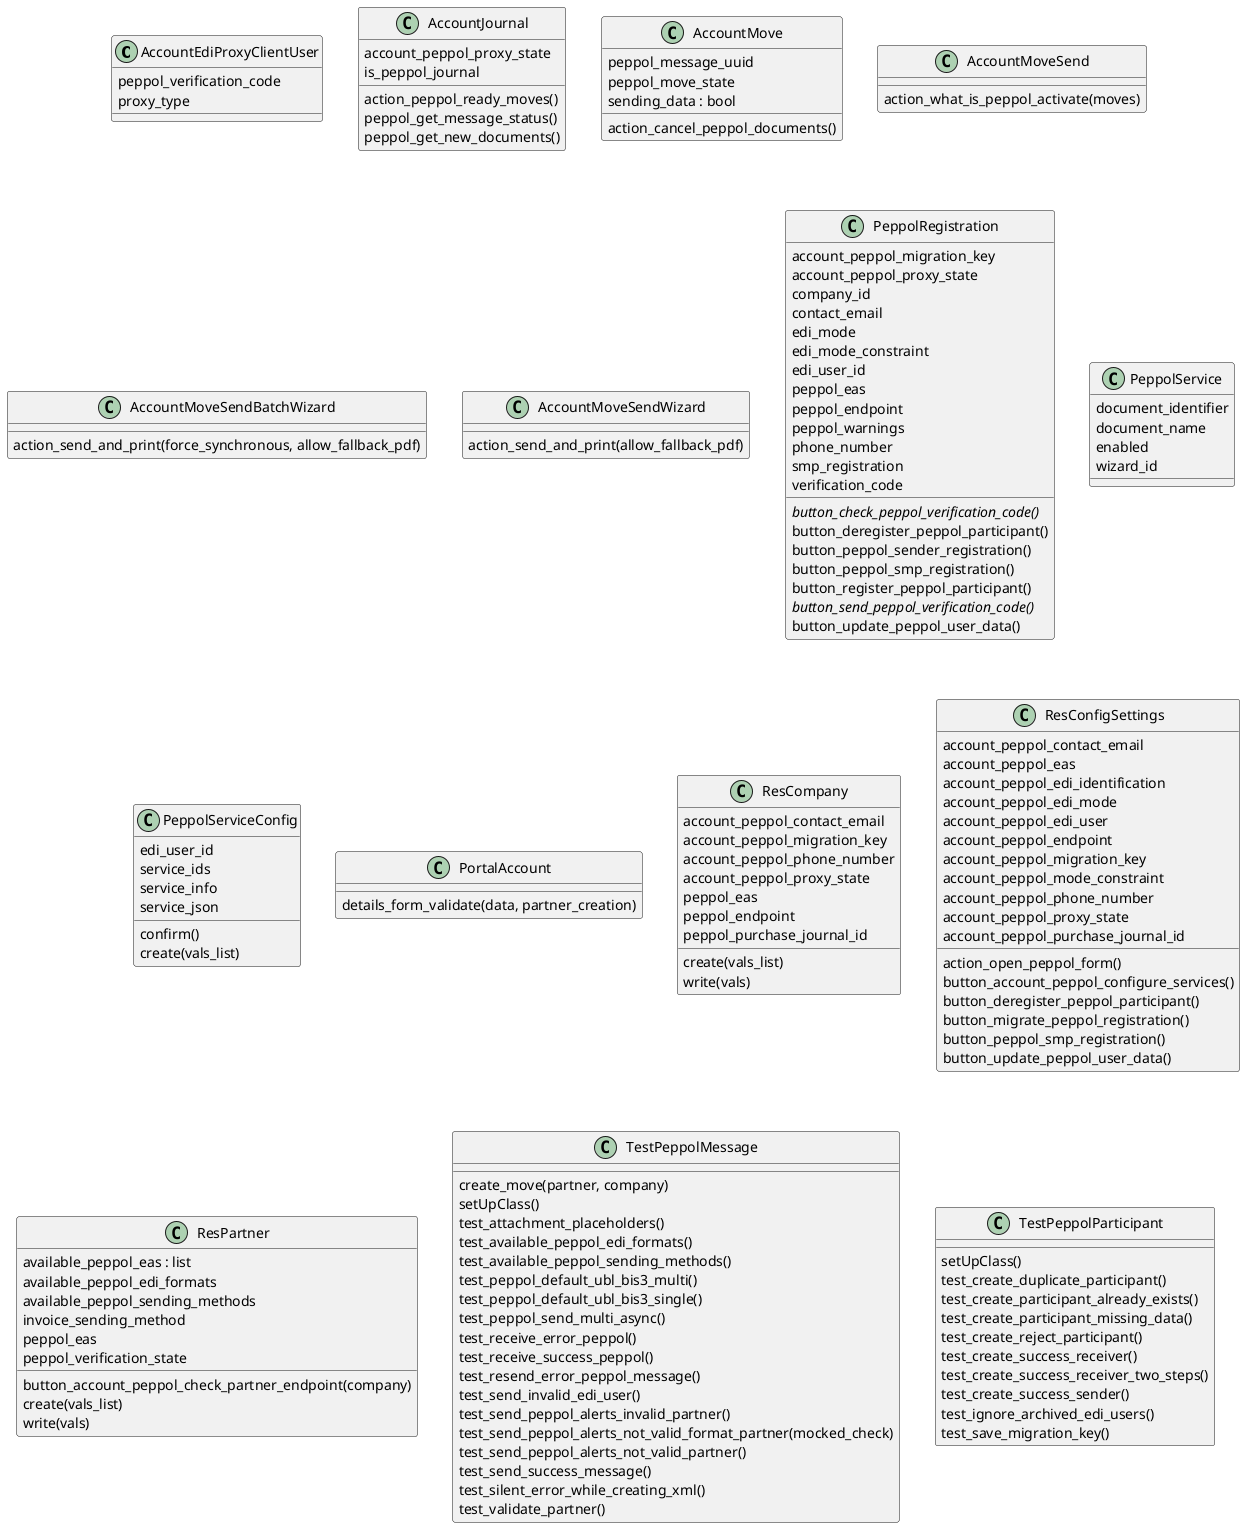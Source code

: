 @startuml classes_account_peppol
set namespaceSeparator none
class "AccountEdiProxyClientUser" as odoo_src.odoo.addons.account_peppol.models.account_edi_proxy_user.AccountEdiProxyClientUser {
  peppol_verification_code
  proxy_type
}
class "AccountJournal" as odoo_src.odoo.addons.account_peppol.models.account_journal.AccountJournal {
  account_peppol_proxy_state
  is_peppol_journal
  action_peppol_ready_moves()
  peppol_get_message_status()
  peppol_get_new_documents()
}
class "AccountMove" as odoo_src.odoo.addons.account_peppol.models.account_move.AccountMove {
  peppol_message_uuid
  peppol_move_state
  sending_data : bool
  action_cancel_peppol_documents()
}
class "AccountMoveSend" as odoo_src.odoo.addons.account_peppol.models.account_move_send.AccountMoveSend {
  action_what_is_peppol_activate(moves)
}
class "AccountMoveSendBatchWizard" as odoo_src.odoo.addons.account_peppol.wizard.account_move_send_batch_wizard.AccountMoveSendBatchWizard {
  action_send_and_print(force_synchronous, allow_fallback_pdf)
}
class "AccountMoveSendWizard" as odoo_src.odoo.addons.account_peppol.wizard.account_move_send_wizard.AccountMoveSendWizard {
  action_send_and_print(allow_fallback_pdf)
}
class "PeppolRegistration" as odoo_src.odoo.addons.account_peppol.wizard.peppol_registration.PeppolRegistration {
  account_peppol_migration_key
  account_peppol_proxy_state
  company_id
  contact_email
  edi_mode
  edi_mode_constraint
  edi_user_id
  peppol_eas
  peppol_endpoint
  peppol_warnings
  phone_number
  smp_registration
  verification_code
  {abstract}button_check_peppol_verification_code()
  button_deregister_peppol_participant()
  button_peppol_sender_registration()
  button_peppol_smp_registration()
  button_register_peppol_participant()
  {abstract}button_send_peppol_verification_code()
  button_update_peppol_user_data()
}
class "PeppolService" as odoo_src.odoo.addons.account_peppol.wizard.service_wizard.PeppolService {
  document_identifier
  document_name
  enabled
  wizard_id
}
class "PeppolServiceConfig" as odoo_src.odoo.addons.account_peppol.wizard.service_wizard.PeppolServiceConfig {
  edi_user_id
  service_ids
  service_info
  service_json
  confirm()
  create(vals_list)
}
class "PortalAccount" as odoo_src.odoo.addons.account_peppol.controllers.portal.PortalAccount {
  details_form_validate(data, partner_creation)
}
class "ResCompany" as odoo_src.odoo.addons.account_peppol.models.res_company.ResCompany {
  account_peppol_contact_email
  account_peppol_migration_key
  account_peppol_phone_number
  account_peppol_proxy_state
  peppol_eas
  peppol_endpoint
  peppol_purchase_journal_id
  create(vals_list)
  write(vals)
}
class "ResConfigSettings" as odoo_src.odoo.addons.account_peppol.models.res_config_settings.ResConfigSettings {
  account_peppol_contact_email
  account_peppol_eas
  account_peppol_edi_identification
  account_peppol_edi_mode
  account_peppol_edi_user
  account_peppol_endpoint
  account_peppol_migration_key
  account_peppol_mode_constraint
  account_peppol_phone_number
  account_peppol_proxy_state
  account_peppol_purchase_journal_id
  action_open_peppol_form()
  button_account_peppol_configure_services()
  button_deregister_peppol_participant()
  button_migrate_peppol_registration()
  button_peppol_smp_registration()
  button_update_peppol_user_data()
}
class "ResPartner" as odoo_src.odoo.addons.account_peppol.models.res_partner.ResPartner {
  available_peppol_eas : list
  available_peppol_edi_formats
  available_peppol_sending_methods
  invoice_sending_method
  peppol_eas
  peppol_verification_state
  button_account_peppol_check_partner_endpoint(company)
  create(vals_list)
  write(vals)
}
class "TestPeppolMessage" as odoo_src.odoo.addons.account_peppol.tests.test_peppol_messages.TestPeppolMessage {
  create_move(partner, company)
  setUpClass()
  test_attachment_placeholders()
  test_available_peppol_edi_formats()
  test_available_peppol_sending_methods()
  test_peppol_default_ubl_bis3_multi()
  test_peppol_default_ubl_bis3_single()
  test_peppol_send_multi_async()
  test_receive_error_peppol()
  test_receive_success_peppol()
  test_resend_error_peppol_message()
  test_send_invalid_edi_user()
  test_send_peppol_alerts_invalid_partner()
  test_send_peppol_alerts_not_valid_format_partner(mocked_check)
  test_send_peppol_alerts_not_valid_partner()
  test_send_success_message()
  test_silent_error_while_creating_xml()
  test_validate_partner()
}
class "TestPeppolParticipant" as odoo_src.odoo.addons.account_peppol.tests.test_peppol_participant.TestPeppolParticipant {
  setUpClass()
  test_create_duplicate_participant()
  test_create_participant_already_exists()
  test_create_participant_missing_data()
  test_create_reject_participant()
  test_create_success_receiver()
  test_create_success_receiver_two_steps()
  test_create_success_sender()
  test_ignore_archived_edi_users()
  test_save_migration_key()
}
@enduml
